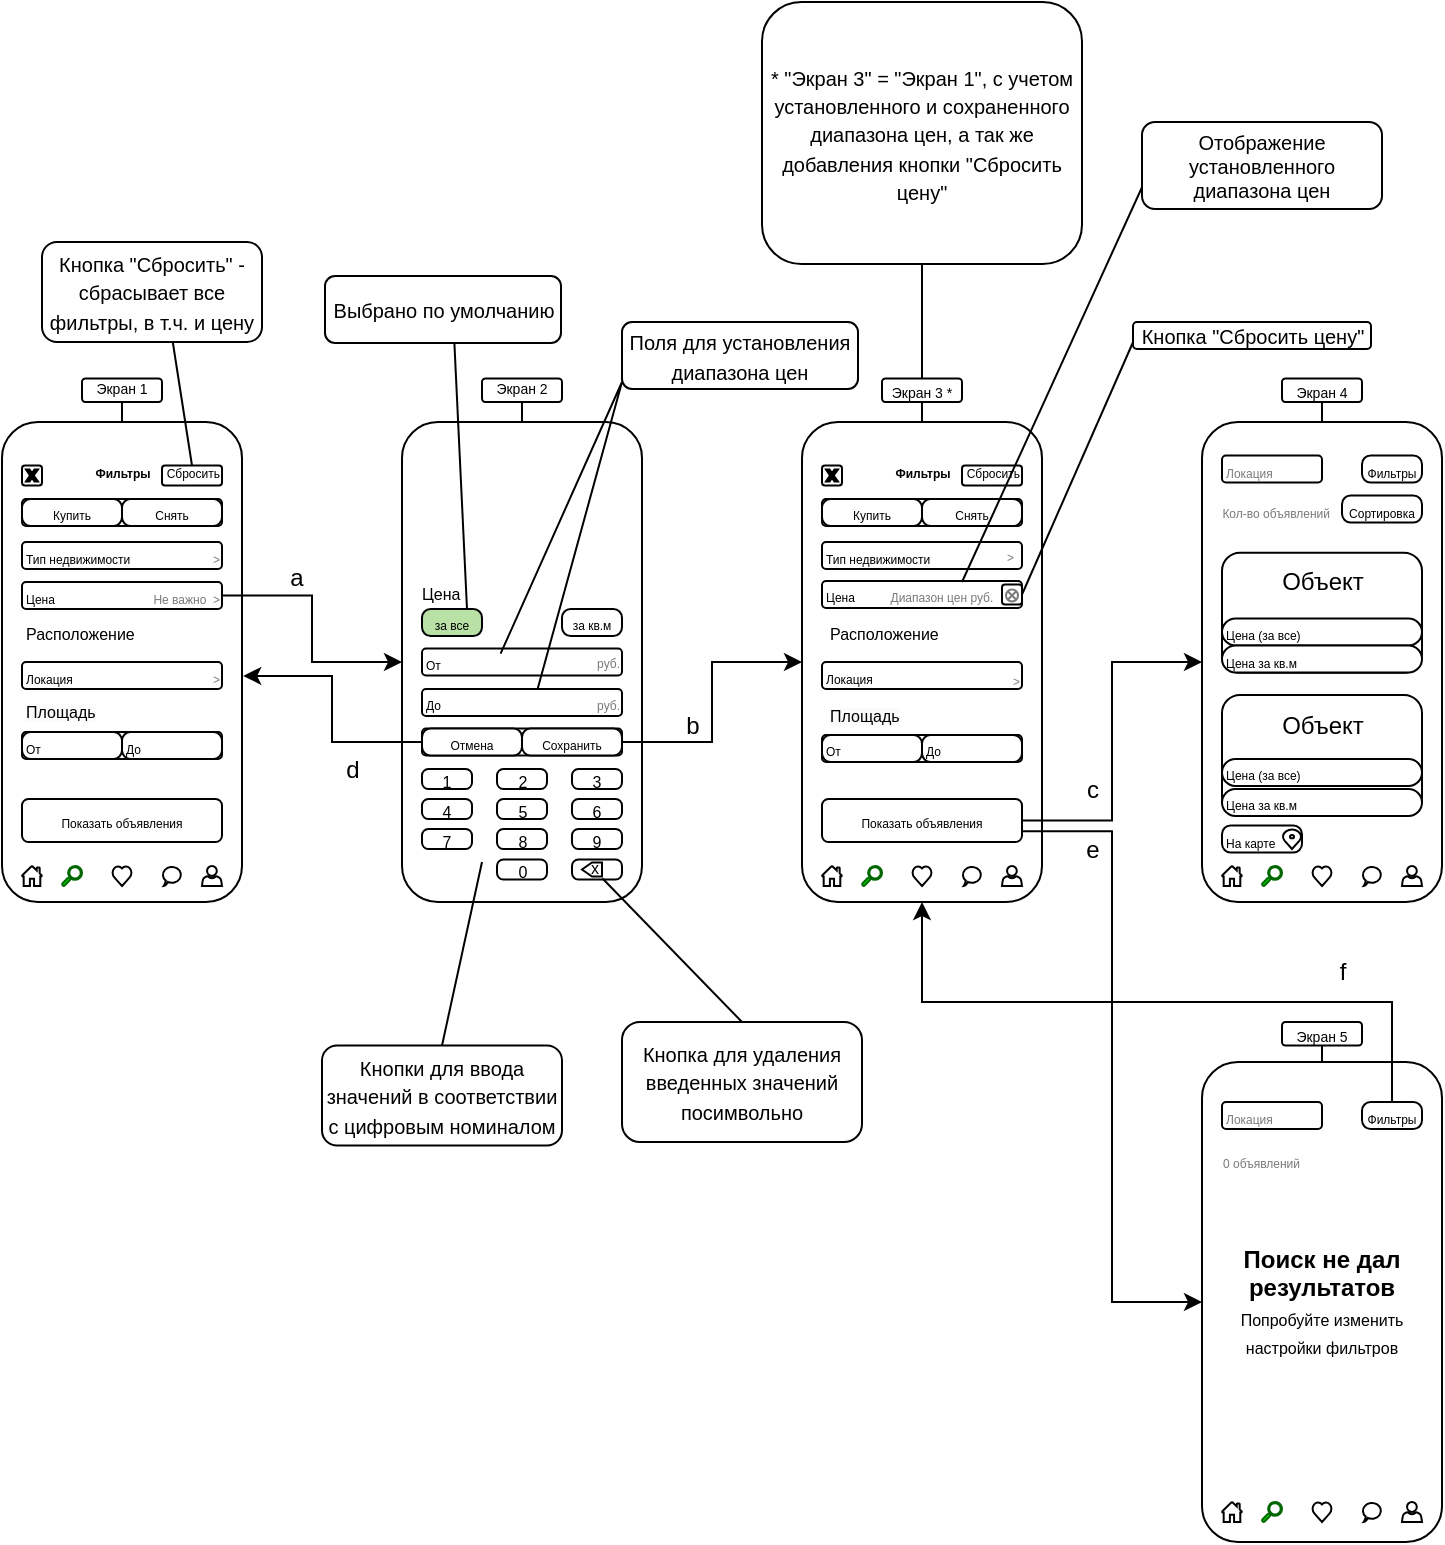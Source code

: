 <mxfile version="24.8.0">
  <diagram name="Страница — 1" id="sSC-xbCi71LBy9KAgF5f">
    <mxGraphModel dx="1465" dy="1639" grid="1" gridSize="10" guides="1" tooltips="1" connect="1" arrows="1" fold="1" page="1" pageScale="1" pageWidth="1169" pageHeight="827" math="0" shadow="0">
      <root>
        <mxCell id="0" />
        <mxCell id="1" parent="0" />
        <mxCell id="aHM809MoDFuFs7wAWHGj-8" value="" style="rounded=1;whiteSpace=wrap;html=1;direction=south;" parent="1" vertex="1">
          <mxGeometry x="520" y="40" width="120" height="240" as="geometry" />
        </mxCell>
        <mxCell id="aHM809MoDFuFs7wAWHGj-7" value="" style="rounded=1;whiteSpace=wrap;html=1;direction=south;" parent="1" vertex="1">
          <mxGeometry x="320" y="40" width="120" height="240" as="geometry" />
        </mxCell>
        <mxCell id="aHM809MoDFuFs7wAWHGj-10" value="" style="rounded=1;whiteSpace=wrap;html=1;direction=south;" parent="1" vertex="1">
          <mxGeometry x="720" y="40" width="120" height="240" as="geometry" />
        </mxCell>
        <mxCell id="aHM809MoDFuFs7wAWHGj-11" value="" style="rounded=1;whiteSpace=wrap;html=1;direction=south;" parent="1" vertex="1">
          <mxGeometry x="920" y="40" width="120" height="240" as="geometry" />
        </mxCell>
        <mxCell id="aHM809MoDFuFs7wAWHGj-66" value="" style="sketch=0;pointerEvents=1;shadow=0;dashed=0;html=1;labelPosition=center;verticalLabelPosition=bottom;verticalAlign=top;outlineConnect=0;align=center;shape=mxgraph.office.concepts.home;" parent="1" vertex="1">
          <mxGeometry x="330" y="262" width="10" height="10" as="geometry" />
        </mxCell>
        <mxCell id="aHM809MoDFuFs7wAWHGj-68" value="" style="sketch=0;pointerEvents=1;shadow=0;dashed=0;html=1;labelPosition=center;verticalLabelPosition=bottom;verticalAlign=top;outlineConnect=0;align=center;shape=mxgraph.office.concepts.home;" parent="1" vertex="1">
          <mxGeometry x="730" y="262" width="10" height="10" as="geometry" />
        </mxCell>
        <mxCell id="aHM809MoDFuFs7wAWHGj-69" value="" style="sketch=0;pointerEvents=1;shadow=0;dashed=0;html=1;labelPosition=center;verticalLabelPosition=bottom;verticalAlign=top;outlineConnect=0;align=center;shape=mxgraph.office.concepts.home;" parent="1" vertex="1">
          <mxGeometry x="930" y="262" width="10" height="10" as="geometry" />
        </mxCell>
        <mxCell id="aHM809MoDFuFs7wAWHGj-70" value="" style="sketch=0;pointerEvents=1;shadow=0;dashed=0;html=1;labelPosition=center;verticalLabelPosition=bottom;verticalAlign=top;outlineConnect=0;align=center;shape=mxgraph.office.concepts.search;fillColor=#00CC00;strokeColor=#006600;" parent="1" vertex="1">
          <mxGeometry x="350" y="262" width="10" height="10" as="geometry" />
        </mxCell>
        <mxCell id="aHM809MoDFuFs7wAWHGj-72" value="" style="sketch=0;pointerEvents=1;shadow=0;dashed=0;html=1;labelPosition=center;verticalLabelPosition=bottom;verticalAlign=top;outlineConnect=0;align=center;shape=mxgraph.office.concepts.search;fillColor=#00CC00;strokeColor=#006600;" parent="1" vertex="1">
          <mxGeometry x="950" y="262" width="10" height="10" as="geometry" />
        </mxCell>
        <mxCell id="aHM809MoDFuFs7wAWHGj-73" value="" style="sketch=0;pointerEvents=1;shadow=0;dashed=0;html=1;labelPosition=center;verticalLabelPosition=bottom;verticalAlign=top;outlineConnect=0;align=center;shape=mxgraph.office.concepts.search;fillColor=#00CC00;strokeColor=#006600;" parent="1" vertex="1">
          <mxGeometry x="750" y="262" width="10" height="10" as="geometry" />
        </mxCell>
        <mxCell id="aHM809MoDFuFs7wAWHGj-74" value="" style="verticalLabelPosition=bottom;verticalAlign=top;html=1;shape=mxgraph.basic.heart" parent="1" vertex="1">
          <mxGeometry x="775" y="262" width="10" height="10" as="geometry" />
        </mxCell>
        <mxCell id="aHM809MoDFuFs7wAWHGj-75" value="" style="verticalLabelPosition=bottom;verticalAlign=top;html=1;shape=mxgraph.basic.heart" parent="1" vertex="1">
          <mxGeometry x="975" y="262" width="10" height="10" as="geometry" />
        </mxCell>
        <mxCell id="aHM809MoDFuFs7wAWHGj-77" value="" style="verticalLabelPosition=bottom;verticalAlign=top;html=1;shape=mxgraph.basic.heart" parent="1" vertex="1">
          <mxGeometry x="375" y="262" width="10" height="10" as="geometry" />
        </mxCell>
        <mxCell id="aHM809MoDFuFs7wAWHGj-78" value="" style="whiteSpace=wrap;html=1;shape=mxgraph.basic.oval_callout;perimeterSpacing=0;" parent="1" vertex="1">
          <mxGeometry x="400" y="262" width="10" height="10" as="geometry" />
        </mxCell>
        <mxCell id="aHM809MoDFuFs7wAWHGj-79" value="" style="whiteSpace=wrap;html=1;shape=mxgraph.basic.oval_callout;perimeterSpacing=0;" parent="1" vertex="1">
          <mxGeometry x="1000" y="262" width="10" height="10" as="geometry" />
        </mxCell>
        <mxCell id="aHM809MoDFuFs7wAWHGj-81" value="" style="whiteSpace=wrap;html=1;shape=mxgraph.basic.oval_callout;perimeterSpacing=0;" parent="1" vertex="1">
          <mxGeometry x="800" y="262" width="10" height="10" as="geometry" />
        </mxCell>
        <mxCell id="aHM809MoDFuFs7wAWHGj-84" value="" style="sketch=0;pointerEvents=1;shadow=0;dashed=0;html=1;labelPosition=center;verticalLabelPosition=bottom;verticalAlign=top;outlineConnect=0;align=center;shape=mxgraph.office.users.user;" parent="1" vertex="1">
          <mxGeometry x="420" y="262" width="10" height="10" as="geometry" />
        </mxCell>
        <mxCell id="aHM809MoDFuFs7wAWHGj-86" value="" style="sketch=0;pointerEvents=1;shadow=0;dashed=0;html=1;labelPosition=center;verticalLabelPosition=bottom;verticalAlign=top;outlineConnect=0;align=center;shape=mxgraph.office.users.user;" parent="1" vertex="1">
          <mxGeometry x="820" y="262" width="10" height="10" as="geometry" />
        </mxCell>
        <mxCell id="aHM809MoDFuFs7wAWHGj-87" value="" style="sketch=0;pointerEvents=1;shadow=0;dashed=0;html=1;labelPosition=center;verticalLabelPosition=bottom;verticalAlign=top;outlineConnect=0;align=center;shape=mxgraph.office.users.user;" parent="1" vertex="1">
          <mxGeometry x="1020" y="262" width="10" height="10" as="geometry" />
        </mxCell>
        <mxCell id="aHM809MoDFuFs7wAWHGj-108" value="&lt;div style=&quot;&quot;&gt;&lt;font style=&quot;font-size: 6px;&quot;&gt;&lt;b&gt;Фильтры&lt;/b&gt;&lt;/font&gt;&lt;/div&gt;" style="text;html=1;align=center;verticalAlign=middle;resizable=0;points=[];autosize=1;strokeColor=none;fillColor=none;" parent="1" vertex="1">
          <mxGeometry x="355" y="48.5" width="50" height="30" as="geometry" />
        </mxCell>
        <mxCell id="aHM809MoDFuFs7wAWHGj-115" value="&lt;span style=&quot;color: rgba(0, 0, 0, 0); font-family: monospace; font-size: 0px; white-space: nowrap;&quot;&gt;%3CmxGraphModel%3E%3Croot%3E%3CmxCell%20id%3D%220%22%2F%3E%3CmxCell%20id%3D%221%22%20parent%3D%220%22%2F%3E%3CmxCell%20id%3D%222%22%20value%3D%22%26lt%3Bspan%20style%3D%26quot%3Bfont-size%3A%2010px%3B%26quot%3B%26gt%3B%D0%98%D0%BD%D1%84%D0%BE%D1%80%D0%BC%D0%B0%D1%86%D0%B8%D1%8F%26lt%3B%2Fspan%26gt%3B%22%20style%3D%22rounded%3D1%3BwhiteSpace%3Dwrap%3Bhtml%3D1%3Balign%3Dleft%3B%22%20vertex%3D%221%22%20parent%3D%221%22%3E%3CmxGeometry%20x%3D%22130%22%20y%3D%22145%22%20width%3D%22100%22%20height%3D%2213.5%22%20as%3D%22geometry%22%2F%3E%3C%2FmxCell%3E%3C%2Froot%3E%3C%2FmxGraphModel%3E&lt;/span&gt;" style="rounded=1;whiteSpace=wrap;html=1;align=left;" parent="1" vertex="1">
          <mxGeometry x="330" y="78.5" width="100" height="13.5" as="geometry" />
        </mxCell>
        <mxCell id="aHM809MoDFuFs7wAWHGj-116" value="&lt;font style=&quot;font-size: 6px;&quot;&gt;Купить&lt;/font&gt;" style="rounded=1;whiteSpace=wrap;html=1;align=center;arcSize=32;" parent="1" vertex="1">
          <mxGeometry x="330" y="78.5" width="50" height="13.5" as="geometry" />
        </mxCell>
        <mxCell id="aHM809MoDFuFs7wAWHGj-118" value="&lt;font style=&quot;font-size: 6px;&quot;&gt;Снять&lt;/font&gt;" style="rounded=1;whiteSpace=wrap;html=1;align=center;arcSize=32;" parent="1" vertex="1">
          <mxGeometry x="380" y="78.5" width="50" height="13.5" as="geometry" />
        </mxCell>
        <mxCell id="aHM809MoDFuFs7wAWHGj-119" value="&lt;font style=&quot;font-size: 6px;&quot;&gt;Тип недвижимости&lt;/font&gt;" style="rounded=1;whiteSpace=wrap;html=1;align=left;" parent="1" vertex="1">
          <mxGeometry x="330" y="100" width="100" height="13.5" as="geometry" />
        </mxCell>
        <mxCell id="aHM809MoDFuFs7wAWHGj-146" style="edgeStyle=orthogonalEdgeStyle;rounded=0;orthogonalLoop=1;jettySize=auto;html=1;entryX=0.5;entryY=1;entryDx=0;entryDy=0;" parent="1" source="aHM809MoDFuFs7wAWHGj-125" target="aHM809MoDFuFs7wAWHGj-8" edge="1">
          <mxGeometry relative="1" as="geometry" />
        </mxCell>
        <mxCell id="aHM809MoDFuFs7wAWHGj-125" value="&lt;span style=&quot;font-size: 6px;&quot;&gt;Цена&lt;/span&gt;" style="rounded=1;whiteSpace=wrap;html=1;align=left;" parent="1" vertex="1">
          <mxGeometry x="330" y="120" width="100" height="13.5" as="geometry" />
        </mxCell>
        <mxCell id="aHM809MoDFuFs7wAWHGj-126" value="&lt;font style=&quot;font-size: 6px;&quot;&gt;Не важно&amp;nbsp; &amp;gt;&lt;/font&gt;" style="text;html=1;align=right;verticalAlign=middle;resizable=0;points=[];autosize=1;strokeColor=none;fillColor=none;fontColor=#7A7A7A;" parent="1" vertex="1">
          <mxGeometry x="370" y="111.75" width="60" height="30" as="geometry" />
        </mxCell>
        <mxCell id="aHM809MoDFuFs7wAWHGj-129" value="&lt;div style=&quot;&quot;&gt;&lt;span style=&quot;font-size: 8px;&quot;&gt;Расположение&lt;/span&gt;&lt;/div&gt;" style="text;html=1;align=left;verticalAlign=middle;resizable=0;points=[];autosize=1;strokeColor=none;fillColor=none;" parent="1" vertex="1">
          <mxGeometry x="330" y="130" width="80" height="30" as="geometry" />
        </mxCell>
        <mxCell id="aHM809MoDFuFs7wAWHGj-130" value="&lt;font style=&quot;font-size: 6px;&quot;&gt;Локация&lt;/font&gt;" style="rounded=1;whiteSpace=wrap;html=1;align=left;" parent="1" vertex="1">
          <mxGeometry x="330" y="160" width="100" height="13.5" as="geometry" />
        </mxCell>
        <mxCell id="aHM809MoDFuFs7wAWHGj-132" value="&lt;font style=&quot;font-size: 6px;&quot;&gt;&amp;gt;&lt;/font&gt;" style="text;html=1;align=right;verticalAlign=middle;resizable=0;points=[];autosize=1;strokeColor=none;fillColor=none;fontColor=#7A7A7A;" parent="1" vertex="1">
          <mxGeometry x="400" y="151.75" width="30" height="30" as="geometry" />
        </mxCell>
        <mxCell id="aHM809MoDFuFs7wAWHGj-133" value="&lt;span style=&quot;color: rgb(0, 0, 0); font-family: Helvetica; font-size: 8px; font-style: normal; font-variant-ligatures: normal; font-variant-caps: normal; font-weight: 400; letter-spacing: normal; orphans: 2; text-align: left; text-indent: 0px; text-transform: none; white-space: nowrap; widows: 2; word-spacing: 0px; -webkit-text-stroke-width: 0px; background-color: rgb(251, 251, 251); text-decoration-thickness: initial; text-decoration-style: initial; text-decoration-color: initial; display: inline !important; float: none;&quot;&gt;Площадь&lt;/span&gt;" style="text;whiteSpace=wrap;html=1;" parent="1" vertex="1">
          <mxGeometry x="330" y="170" width="90" height="26.5" as="geometry" />
        </mxCell>
        <mxCell id="aHM809MoDFuFs7wAWHGj-135" value="" style="rounded=1;whiteSpace=wrap;html=1;align=left;" parent="1" vertex="1">
          <mxGeometry x="330" y="195" width="100" height="13.5" as="geometry" />
        </mxCell>
        <mxCell id="aHM809MoDFuFs7wAWHGj-136" value="&lt;font style=&quot;font-size: 6px;&quot;&gt;От&lt;/font&gt;" style="rounded=1;whiteSpace=wrap;html=1;align=left;arcSize=32;" parent="1" vertex="1">
          <mxGeometry x="330" y="195" width="50" height="13.5" as="geometry" />
        </mxCell>
        <mxCell id="aHM809MoDFuFs7wAWHGj-137" value="&lt;font style=&quot;font-size: 6px;&quot;&gt;До&lt;/font&gt;" style="rounded=1;whiteSpace=wrap;html=1;align=left;arcSize=32;" parent="1" vertex="1">
          <mxGeometry x="380" y="195" width="50" height="13.5" as="geometry" />
        </mxCell>
        <mxCell id="aHM809MoDFuFs7wAWHGj-140" value="&lt;font style=&quot;font-size: 6px;&quot;&gt;Показать объявления&lt;/font&gt;" style="rounded=1;whiteSpace=wrap;html=1;align=center;" parent="1" vertex="1">
          <mxGeometry x="330" y="228.5" width="100" height="21.5" as="geometry" />
        </mxCell>
        <mxCell id="aHM809MoDFuFs7wAWHGj-142" value="&lt;font style=&quot;font-size: 6px;&quot;&gt;&amp;gt;&lt;/font&gt;" style="text;html=1;align=right;verticalAlign=middle;resizable=0;points=[];autosize=1;strokeColor=none;fillColor=none;fontColor=#7A7A7A;" parent="1" vertex="1">
          <mxGeometry x="400" y="91.75" width="30" height="30" as="geometry" />
        </mxCell>
        <mxCell id="aHM809MoDFuFs7wAWHGj-148" value="&lt;div style=&quot;&quot;&gt;&lt;span style=&quot;font-size: 8px;&quot;&gt;Цена&lt;/span&gt;&lt;/div&gt;" style="text;html=1;align=left;verticalAlign=middle;resizable=0;points=[];autosize=1;strokeColor=none;fillColor=none;" parent="1" vertex="1">
          <mxGeometry x="527.5" y="110" width="40" height="30" as="geometry" />
        </mxCell>
        <mxCell id="aHM809MoDFuFs7wAWHGj-150" value="&lt;font style=&quot;font-size: 6px;&quot;&gt;От&lt;/font&gt;" style="rounded=1;whiteSpace=wrap;html=1;align=left;" parent="1" vertex="1">
          <mxGeometry x="530" y="153.25" width="100" height="13.5" as="geometry" />
        </mxCell>
        <mxCell id="aHM809MoDFuFs7wAWHGj-151" value="&lt;span style=&quot;font-size: 6px;&quot;&gt;До&lt;/span&gt;" style="rounded=1;whiteSpace=wrap;html=1;align=left;" parent="1" vertex="1">
          <mxGeometry x="530" y="173.5" width="100" height="13.5" as="geometry" />
        </mxCell>
        <mxCell id="aHM809MoDFuFs7wAWHGj-152" value="&lt;font style=&quot;font-size: 6px;&quot;&gt;руб.&lt;/font&gt;" style="text;html=1;align=right;verticalAlign=middle;resizable=0;points=[];autosize=1;strokeColor=none;fillColor=none;fontColor=#7A7A7A;" parent="1" vertex="1">
          <mxGeometry x="600" y="143.5" width="30" height="30" as="geometry" />
        </mxCell>
        <mxCell id="aHM809MoDFuFs7wAWHGj-153" value="&lt;span style=&quot;font-size: 6px;&quot;&gt;руб.&lt;/span&gt;" style="text;html=1;align=right;verticalAlign=middle;resizable=0;points=[];autosize=1;strokeColor=none;fillColor=none;fontColor=#7A7A7A;" parent="1" vertex="1">
          <mxGeometry x="600" y="165.4" width="30" height="30" as="geometry" />
        </mxCell>
        <mxCell id="aHM809MoDFuFs7wAWHGj-154" value="" style="rounded=1;whiteSpace=wrap;html=1;align=left;" parent="1" vertex="1">
          <mxGeometry x="530" y="193.25" width="100" height="13.5" as="geometry" />
        </mxCell>
        <mxCell id="aHM809MoDFuFs7wAWHGj-155" value="&lt;font style=&quot;font-size: 6px;&quot;&gt;Отмена&lt;/font&gt;" style="rounded=1;whiteSpace=wrap;html=1;align=center;arcSize=32;" parent="1" vertex="1">
          <mxGeometry x="530" y="193.25" width="50" height="13.5" as="geometry" />
        </mxCell>
        <mxCell id="Q1-78VTqCp1sehbR__LH-8" style="edgeStyle=orthogonalEdgeStyle;rounded=0;orthogonalLoop=1;jettySize=auto;html=1;exitX=1;exitY=0.5;exitDx=0;exitDy=0;entryX=0.5;entryY=1;entryDx=0;entryDy=0;" parent="1" source="aHM809MoDFuFs7wAWHGj-156" target="aHM809MoDFuFs7wAWHGj-10" edge="1">
          <mxGeometry relative="1" as="geometry" />
        </mxCell>
        <mxCell id="aHM809MoDFuFs7wAWHGj-156" value="&lt;font style=&quot;font-size: 6px;&quot;&gt;Сохранить&lt;/font&gt;" style="rounded=1;whiteSpace=wrap;html=1;align=center;arcSize=32;" parent="1" vertex="1">
          <mxGeometry x="580" y="193.25" width="50" height="13.5" as="geometry" />
        </mxCell>
        <mxCell id="aHM809MoDFuFs7wAWHGj-157" value="&lt;font style=&quot;font-size: 8px;&quot;&gt;1&lt;/font&gt;" style="rounded=1;whiteSpace=wrap;html=1;align=center;arcSize=32;" parent="1" vertex="1">
          <mxGeometry x="530" y="213.5" width="25" height="10" as="geometry" />
        </mxCell>
        <mxCell id="aHM809MoDFuFs7wAWHGj-158" value="&lt;font style=&quot;font-size: 8px;&quot;&gt;2&lt;/font&gt;" style="rounded=1;whiteSpace=wrap;html=1;align=center;arcSize=32;" parent="1" vertex="1">
          <mxGeometry x="567.5" y="213.5" width="25" height="10" as="geometry" />
        </mxCell>
        <mxCell id="aHM809MoDFuFs7wAWHGj-159" value="&lt;font style=&quot;font-size: 8px;&quot;&gt;3&lt;/font&gt;" style="rounded=1;whiteSpace=wrap;html=1;align=center;arcSize=32;" parent="1" vertex="1">
          <mxGeometry x="605" y="213.5" width="25" height="10" as="geometry" />
        </mxCell>
        <mxCell id="aHM809MoDFuFs7wAWHGj-160" value="&lt;font style=&quot;font-size: 8px;&quot;&gt;4&lt;/font&gt;" style="rounded=1;whiteSpace=wrap;html=1;align=center;arcSize=32;" parent="1" vertex="1">
          <mxGeometry x="530" y="228.5" width="25" height="10" as="geometry" />
        </mxCell>
        <mxCell id="aHM809MoDFuFs7wAWHGj-161" value="&lt;font style=&quot;font-size: 8px;&quot;&gt;5&lt;/font&gt;" style="rounded=1;whiteSpace=wrap;html=1;align=center;arcSize=32;" parent="1" vertex="1">
          <mxGeometry x="567.5" y="228.5" width="25" height="10" as="geometry" />
        </mxCell>
        <mxCell id="aHM809MoDFuFs7wAWHGj-162" value="&lt;font style=&quot;font-size: 8px;&quot;&gt;6&lt;/font&gt;" style="rounded=1;whiteSpace=wrap;html=1;align=center;arcSize=32;" parent="1" vertex="1">
          <mxGeometry x="605" y="228.5" width="25" height="10" as="geometry" />
        </mxCell>
        <mxCell id="aHM809MoDFuFs7wAWHGj-163" value="&lt;font style=&quot;font-size: 8px;&quot;&gt;7&lt;/font&gt;" style="rounded=1;whiteSpace=wrap;html=1;align=center;arcSize=32;" parent="1" vertex="1">
          <mxGeometry x="530" y="243.5" width="25" height="10" as="geometry" />
        </mxCell>
        <mxCell id="aHM809MoDFuFs7wAWHGj-164" value="&lt;font style=&quot;font-size: 8px;&quot;&gt;8&lt;/font&gt;" style="rounded=1;whiteSpace=wrap;html=1;align=center;arcSize=32;" parent="1" vertex="1">
          <mxGeometry x="567.5" y="243.5" width="25" height="10" as="geometry" />
        </mxCell>
        <mxCell id="aHM809MoDFuFs7wAWHGj-165" value="&lt;font style=&quot;font-size: 8px;&quot;&gt;9&lt;/font&gt;" style="rounded=1;whiteSpace=wrap;html=1;align=center;arcSize=32;" parent="1" vertex="1">
          <mxGeometry x="605" y="243.5" width="25" height="10" as="geometry" />
        </mxCell>
        <mxCell id="aHM809MoDFuFs7wAWHGj-166" value="&lt;font style=&quot;font-size: 8px;&quot;&gt;0&lt;/font&gt;" style="rounded=1;whiteSpace=wrap;html=1;align=center;arcSize=32;" parent="1" vertex="1">
          <mxGeometry x="567.5" y="258.75" width="25" height="10" as="geometry" />
        </mxCell>
        <mxCell id="aHM809MoDFuFs7wAWHGj-177" value="&lt;div style=&quot;&quot;&gt;&lt;font style=&quot;font-size: 6px;&quot;&gt;&lt;b&gt;Фильтры&lt;/b&gt;&lt;/font&gt;&lt;/div&gt;" style="text;html=1;align=center;verticalAlign=middle;resizable=0;points=[];autosize=1;strokeColor=none;fillColor=none;" parent="1" vertex="1">
          <mxGeometry x="755" y="48.5" width="50" height="30" as="geometry" />
        </mxCell>
        <mxCell id="aHM809MoDFuFs7wAWHGj-180" value="&lt;span style=&quot;color: rgba(0, 0, 0, 0); font-family: monospace; font-size: 0px; white-space: nowrap;&quot;&gt;%3CmxGraphModel%3E%3Croot%3E%3CmxCell%20id%3D%220%22%2F%3E%3CmxCell%20id%3D%221%22%20parent%3D%220%22%2F%3E%3CmxCell%20id%3D%222%22%20value%3D%22%26lt%3Bspan%20style%3D%26quot%3Bfont-size%3A%2010px%3B%26quot%3B%26gt%3B%D0%98%D0%BD%D1%84%D0%BE%D1%80%D0%BC%D0%B0%D1%86%D0%B8%D1%8F%26lt%3B%2Fspan%26gt%3B%22%20style%3D%22rounded%3D1%3BwhiteSpace%3Dwrap%3Bhtml%3D1%3Balign%3Dleft%3B%22%20vertex%3D%221%22%20parent%3D%221%22%3E%3CmxGeometry%20x%3D%22130%22%20y%3D%22145%22%20width%3D%22100%22%20height%3D%2213.5%22%20as%3D%22geometry%22%2F%3E%3C%2FmxCell%3E%3C%2Froot%3E%3C%2FmxGraphModel%3E&lt;/span&gt;" style="rounded=1;whiteSpace=wrap;html=1;align=left;" parent="1" vertex="1">
          <mxGeometry x="730" y="78.5" width="100" height="13.5" as="geometry" />
        </mxCell>
        <mxCell id="aHM809MoDFuFs7wAWHGj-181" value="&lt;font style=&quot;font-size: 6px;&quot;&gt;Купить&lt;/font&gt;" style="rounded=1;whiteSpace=wrap;html=1;align=center;arcSize=32;" parent="1" vertex="1">
          <mxGeometry x="730" y="78.5" width="50" height="13.5" as="geometry" />
        </mxCell>
        <mxCell id="aHM809MoDFuFs7wAWHGj-182" value="&lt;font style=&quot;font-size: 6px;&quot;&gt;Снять&lt;/font&gt;" style="rounded=1;whiteSpace=wrap;html=1;align=center;arcSize=32;" parent="1" vertex="1">
          <mxGeometry x="780" y="78.5" width="50" height="13.5" as="geometry" />
        </mxCell>
        <mxCell id="aHM809MoDFuFs7wAWHGj-183" value="&lt;font style=&quot;font-size: 6px;&quot;&gt;Тип недвижимости&lt;/font&gt;" style="rounded=1;whiteSpace=wrap;html=1;align=left;" parent="1" vertex="1">
          <mxGeometry x="730" y="100" width="100" height="13.5" as="geometry" />
        </mxCell>
        <mxCell id="aHM809MoDFuFs7wAWHGj-184" value="&lt;span style=&quot;font-size: 6px;&quot;&gt;Цена&lt;/span&gt;" style="rounded=1;whiteSpace=wrap;html=1;align=left;" parent="1" vertex="1">
          <mxGeometry x="730" y="119.5" width="100" height="13.5" as="geometry" />
        </mxCell>
        <mxCell id="aHM809MoDFuFs7wAWHGj-185" value="&lt;span style=&quot;font-size: 6px;&quot;&gt;&amp;nbsp;Диапазон цен руб.&amp;nbsp; &amp;nbsp; &amp;nbsp; &amp;nbsp;&amp;nbsp;&lt;/span&gt;" style="text;html=1;align=right;verticalAlign=middle;resizable=0;points=[];autosize=1;strokeColor=none;fillColor=none;fontColor=#7A7A7A;" parent="1" vertex="1">
          <mxGeometry x="740" y="111.25" width="90" height="30" as="geometry" />
        </mxCell>
        <mxCell id="aHM809MoDFuFs7wAWHGj-186" value="&lt;div style=&quot;&quot;&gt;&lt;span style=&quot;font-size: 8px;&quot;&gt;Расположение&lt;/span&gt;&lt;/div&gt;" style="text;html=1;align=left;verticalAlign=middle;resizable=0;points=[];autosize=1;strokeColor=none;fillColor=none;" parent="1" vertex="1">
          <mxGeometry x="732" y="129.75" width="80" height="30" as="geometry" />
        </mxCell>
        <mxCell id="aHM809MoDFuFs7wAWHGj-187" value="&lt;font style=&quot;font-size: 6px;&quot;&gt;Локация&lt;/font&gt;" style="rounded=1;whiteSpace=wrap;html=1;align=left;" parent="1" vertex="1">
          <mxGeometry x="730" y="160" width="100" height="13.5" as="geometry" />
        </mxCell>
        <mxCell id="aHM809MoDFuFs7wAWHGj-188" value="&lt;font style=&quot;font-size: 6px;&quot;&gt;&amp;gt;&lt;/font&gt;" style="text;html=1;align=right;verticalAlign=middle;resizable=0;points=[];autosize=1;strokeColor=none;fillColor=none;fontColor=#7A7A7A;" parent="1" vertex="1">
          <mxGeometry x="800" y="153.25" width="30" height="30" as="geometry" />
        </mxCell>
        <mxCell id="aHM809MoDFuFs7wAWHGj-189" value="&lt;span style=&quot;color: rgb(0, 0, 0); font-family: Helvetica; font-size: 8px; font-style: normal; font-variant-ligatures: normal; font-variant-caps: normal; font-weight: 400; letter-spacing: normal; orphans: 2; text-align: left; text-indent: 0px; text-transform: none; white-space: nowrap; widows: 2; word-spacing: 0px; -webkit-text-stroke-width: 0px; background-color: rgb(251, 251, 251); text-decoration-thickness: initial; text-decoration-style: initial; text-decoration-color: initial; display: inline !important; float: none;&quot;&gt;Площадь&lt;/span&gt;" style="text;whiteSpace=wrap;html=1;" parent="1" vertex="1">
          <mxGeometry x="732" y="172" width="90" height="26.5" as="geometry" />
        </mxCell>
        <mxCell id="aHM809MoDFuFs7wAWHGj-190" value="" style="rounded=1;whiteSpace=wrap;html=1;align=left;" parent="1" vertex="1">
          <mxGeometry x="730" y="196.5" width="100" height="13.5" as="geometry" />
        </mxCell>
        <mxCell id="aHM809MoDFuFs7wAWHGj-191" value="&lt;font style=&quot;font-size: 6px;&quot;&gt;От&lt;/font&gt;" style="rounded=1;whiteSpace=wrap;html=1;align=left;arcSize=32;" parent="1" vertex="1">
          <mxGeometry x="730" y="196.5" width="50" height="13.5" as="geometry" />
        </mxCell>
        <mxCell id="aHM809MoDFuFs7wAWHGj-192" value="&lt;font style=&quot;font-size: 6px;&quot;&gt;До&lt;/font&gt;" style="rounded=1;whiteSpace=wrap;html=1;align=left;arcSize=32;" parent="1" vertex="1">
          <mxGeometry x="780" y="196.5" width="50" height="13.5" as="geometry" />
        </mxCell>
        <mxCell id="Q1-78VTqCp1sehbR__LH-9" style="edgeStyle=orthogonalEdgeStyle;rounded=0;orthogonalLoop=1;jettySize=auto;html=1;exitX=1;exitY=0.5;exitDx=0;exitDy=0;entryX=0.5;entryY=1;entryDx=0;entryDy=0;" parent="1" source="aHM809MoDFuFs7wAWHGj-193" target="aHM809MoDFuFs7wAWHGj-11" edge="1">
          <mxGeometry relative="1" as="geometry" />
        </mxCell>
        <mxCell id="z6UdMM9P49Tv33wsexF_-13" style="edgeStyle=orthogonalEdgeStyle;rounded=0;orthogonalLoop=1;jettySize=auto;html=1;exitX=1;exitY=0.75;exitDx=0;exitDy=0;entryX=0.5;entryY=1;entryDx=0;entryDy=0;" parent="1" source="aHM809MoDFuFs7wAWHGj-193" target="z6UdMM9P49Tv33wsexF_-1" edge="1">
          <mxGeometry relative="1" as="geometry" />
        </mxCell>
        <mxCell id="aHM809MoDFuFs7wAWHGj-193" value="&lt;font style=&quot;font-size: 6px;&quot;&gt;Показать объявления&lt;/font&gt;" style="rounded=1;whiteSpace=wrap;html=1;align=center;" parent="1" vertex="1">
          <mxGeometry x="730" y="228.5" width="100" height="21.5" as="geometry" />
        </mxCell>
        <mxCell id="aHM809MoDFuFs7wAWHGj-196" value="&lt;font color=&quot;#7a7a7a&quot; style=&quot;font-size: 6px;&quot;&gt;Локация&lt;/font&gt;" style="rounded=1;whiteSpace=wrap;html=1;align=left;" parent="1" vertex="1">
          <mxGeometry x="930" y="56.75" width="50" height="13.5" as="geometry" />
        </mxCell>
        <mxCell id="aHM809MoDFuFs7wAWHGj-198" value="&lt;span style=&quot;font-size: 6px;&quot;&gt;Фильтры&lt;/span&gt;" style="rounded=1;whiteSpace=wrap;html=1;align=center;arcSize=32;" parent="1" vertex="1">
          <mxGeometry x="1000" y="56.75" width="30" height="13.5" as="geometry" />
        </mxCell>
        <mxCell id="aHM809MoDFuFs7wAWHGj-201" value="&lt;span style=&quot;font-size: 6px;&quot;&gt;Кол-во объявлений&lt;/span&gt;" style="text;html=1;align=right;verticalAlign=middle;resizable=0;points=[];autosize=1;strokeColor=none;fillColor=none;fontColor=#7A7A7A;" parent="1" vertex="1">
          <mxGeometry x="905" y="68.5" width="80" height="30" as="geometry" />
        </mxCell>
        <mxCell id="aHM809MoDFuFs7wAWHGj-202" value="&lt;span style=&quot;font-size: 6px;&quot;&gt;Сортировка&lt;/span&gt;" style="rounded=1;whiteSpace=wrap;html=1;align=center;arcSize=32;" parent="1" vertex="1">
          <mxGeometry x="990" y="76.75" width="40" height="13.5" as="geometry" />
        </mxCell>
        <mxCell id="aHM809MoDFuFs7wAWHGj-203" value="" style="rounded=1;whiteSpace=wrap;html=1;" parent="1" vertex="1">
          <mxGeometry x="930" y="105.4" width="100" height="60" as="geometry" />
        </mxCell>
        <mxCell id="aHM809MoDFuFs7wAWHGj-208" value="&lt;span style=&quot;font-size: 6px;&quot;&gt;Цена (за все)&lt;/span&gt;" style="rounded=1;whiteSpace=wrap;html=1;align=left;arcSize=50;" parent="1" vertex="1">
          <mxGeometry x="930" y="138.25" width="100" height="13.5" as="geometry" />
        </mxCell>
        <mxCell id="aHM809MoDFuFs7wAWHGj-209" value="" style="rounded=1;whiteSpace=wrap;html=1;" parent="1" vertex="1">
          <mxGeometry x="930" y="176.5" width="100" height="60" as="geometry" />
        </mxCell>
        <mxCell id="aHM809MoDFuFs7wAWHGj-210" value="&lt;span style=&quot;font-size: 6px;&quot;&gt;Цена&amp;nbsp;&lt;/span&gt;&lt;span style=&quot;font-size: 6px;&quot;&gt;(за все)&lt;/span&gt;" style="rounded=1;whiteSpace=wrap;html=1;align=left;arcSize=50;" parent="1" vertex="1">
          <mxGeometry x="930" y="208.5" width="100" height="13.5" as="geometry" />
        </mxCell>
        <mxCell id="aHM809MoDFuFs7wAWHGj-214" value="&lt;font style=&quot;font-size: 6px;&quot;&gt;На карте&lt;/font&gt;" style="rounded=1;whiteSpace=wrap;html=1;align=left;arcSize=32;" parent="1" vertex="1">
          <mxGeometry x="930" y="241.75" width="40" height="13.5" as="geometry" />
        </mxCell>
        <mxCell id="aHM809MoDFuFs7wAWHGj-215" value="" style="html=1;verticalLabelPosition=bottom;align=center;labelBackgroundColor=#ffffff;verticalAlign=top;strokeWidth=1;strokeColor=#000000;shadow=0;dashed=0;shape=mxgraph.ios7.icons.location;" parent="1" vertex="1">
          <mxGeometry x="960" y="243.5" width="10" height="10" as="geometry" />
        </mxCell>
        <mxCell id="C7LZBwxP7M1bNRioeBZp-13" value="&lt;span style=&quot;font-size: 10px;&quot;&gt;Поля для установления диапазона цен&lt;/span&gt;" style="rounded=1;whiteSpace=wrap;html=1;align=center;" parent="1" vertex="1">
          <mxGeometry x="630" y="-10" width="118" height="33.5" as="geometry" />
        </mxCell>
        <mxCell id="yIqLHvParunaSloQBHTF-5" value="" style="rounded=1;whiteSpace=wrap;html=1;" parent="1" vertex="1">
          <mxGeometry x="820" y="121.25" width="10" height="10" as="geometry" />
        </mxCell>
        <mxCell id="yIqLHvParunaSloQBHTF-3" value="" style="shape=sumEllipse;perimeter=ellipsePerimeter;whiteSpace=wrap;html=1;backgroundOutline=1;strokeColor=#7A7A7A;" parent="1" vertex="1">
          <mxGeometry x="822" y="123.75" width="6" height="6" as="geometry" />
        </mxCell>
        <mxCell id="yIqLHvParunaSloQBHTF-9" value="" style="endArrow=none;html=1;rounded=0;entryX=0;entryY=0.75;entryDx=0;entryDy=0;exitX=1;exitY=0.5;exitDx=0;exitDy=0;" parent="1" source="yIqLHvParunaSloQBHTF-5" target="yIqLHvParunaSloQBHTF-11" edge="1">
          <mxGeometry width="50" height="50" relative="1" as="geometry">
            <mxPoint x="826" y="128.25" as="sourcePoint" />
            <mxPoint x="868.244" y="70" as="targetPoint" />
          </mxGeometry>
        </mxCell>
        <mxCell id="yIqLHvParunaSloQBHTF-11" value="&lt;font style=&quot;font-size: 10px;&quot;&gt;Кнопка &quot;Сбросить цену&quot;&lt;/font&gt;" style="rounded=1;whiteSpace=wrap;html=1;align=center;fontSize=10;" parent="1" vertex="1">
          <mxGeometry x="885.5" y="-10" width="119" height="13.5" as="geometry" />
        </mxCell>
        <mxCell id="yIqLHvParunaSloQBHTF-13" value="&lt;span style=&quot;font-size: 10px;&quot;&gt;Отображение установленного диапазона цен&lt;/span&gt;" style="rounded=1;whiteSpace=wrap;html=1;align=center;fontSize=10;" parent="1" vertex="1">
          <mxGeometry x="890" y="-110" width="120" height="43.5" as="geometry" />
        </mxCell>
        <mxCell id="yIqLHvParunaSloQBHTF-14" value="&lt;font style=&quot;font-size: 6px;&quot;&gt;&amp;gt;&lt;/font&gt;" style="text;html=1;align=right;verticalAlign=middle;resizable=0;points=[];autosize=1;strokeColor=none;fillColor=none;fontColor=#7A7A7A;" parent="1" vertex="1">
          <mxGeometry x="797" y="91.25" width="30" height="30" as="geometry" />
        </mxCell>
        <mxCell id="9tvq5RSDOTkzpY2uj0eK-1" style="edgeStyle=orthogonalEdgeStyle;rounded=0;orthogonalLoop=1;jettySize=auto;html=1;entryX=0.529;entryY=-0.005;entryDx=0;entryDy=0;entryPerimeter=0;" parent="1" source="aHM809MoDFuFs7wAWHGj-155" target="aHM809MoDFuFs7wAWHGj-7" edge="1">
          <mxGeometry relative="1" as="geometry" />
        </mxCell>
        <mxCell id="9tvq5RSDOTkzpY2uj0eK-7" value="&lt;font style=&quot;font-size: 7px;&quot;&gt;Экран 4&lt;/font&gt;" style="rounded=1;whiteSpace=wrap;html=1;" parent="1" vertex="1">
          <mxGeometry x="960" y="18.25" width="40" height="11.75" as="geometry" />
        </mxCell>
        <mxCell id="9tvq5RSDOTkzpY2uj0eK-9" value="&lt;font style=&quot;font-size: 7px;&quot;&gt;Экран 3 *&lt;/font&gt;" style="rounded=1;whiteSpace=wrap;html=1;" parent="1" vertex="1">
          <mxGeometry x="760" y="18.25" width="40" height="11.75" as="geometry" />
        </mxCell>
        <mxCell id="9tvq5RSDOTkzpY2uj0eK-12" value="&lt;font style=&quot;font-size: 7px;&quot;&gt;Экран 1&lt;/font&gt;" style="rounded=1;whiteSpace=wrap;html=1;fontSize=7;" parent="1" vertex="1">
          <mxGeometry x="360" y="18.25" width="40" height="11.75" as="geometry" />
        </mxCell>
        <mxCell id="9tvq5RSDOTkzpY2uj0eK-14" value="" style="endArrow=none;html=1;rounded=0;entryX=0.5;entryY=1;entryDx=0;entryDy=0;exitX=0;exitY=0.5;exitDx=0;exitDy=0;" parent="1" source="aHM809MoDFuFs7wAWHGj-7" target="9tvq5RSDOTkzpY2uj0eK-12" edge="1">
          <mxGeometry width="50" height="50" relative="1" as="geometry">
            <mxPoint x="190" y="50" as="sourcePoint" />
            <mxPoint x="190" y="40" as="targetPoint" />
          </mxGeometry>
        </mxCell>
        <mxCell id="9tvq5RSDOTkzpY2uj0eK-16" value="" style="endArrow=none;html=1;rounded=0;entryX=0.5;entryY=1;entryDx=0;entryDy=0;exitX=0;exitY=0.5;exitDx=0;exitDy=0;" parent="1" source="aHM809MoDFuFs7wAWHGj-10" target="9tvq5RSDOTkzpY2uj0eK-9" edge="1">
          <mxGeometry width="50" height="50" relative="1" as="geometry">
            <mxPoint x="850" y="130" as="sourcePoint" />
            <mxPoint x="900" y="80" as="targetPoint" />
          </mxGeometry>
        </mxCell>
        <mxCell id="9tvq5RSDOTkzpY2uj0eK-17" value="" style="endArrow=none;html=1;rounded=0;entryX=0.5;entryY=1;entryDx=0;entryDy=0;exitX=0;exitY=0.5;exitDx=0;exitDy=0;" parent="1" source="aHM809MoDFuFs7wAWHGj-11" target="9tvq5RSDOTkzpY2uj0eK-7" edge="1">
          <mxGeometry width="50" height="50" relative="1" as="geometry">
            <mxPoint x="850" y="130" as="sourcePoint" />
            <mxPoint x="900" y="80" as="targetPoint" />
          </mxGeometry>
        </mxCell>
        <mxCell id="9tvq5RSDOTkzpY2uj0eK-19" value="&lt;font size=&quot;1&quot;&gt;* &quot;Экран 3&quot; = &quot;Экран 1&quot;, с учетом установленного и сохраненного диапазона цен, а так же добавления кнопки &quot;Сбросить цену&quot;&lt;/font&gt;" style="rounded=1;whiteSpace=wrap;html=1;" parent="1" vertex="1">
          <mxGeometry x="700" y="-170" width="160" height="131" as="geometry" />
        </mxCell>
        <mxCell id="9tvq5RSDOTkzpY2uj0eK-65" value="" style="rounded=1;whiteSpace=wrap;html=1;" parent="1" vertex="1">
          <mxGeometry x="400" y="61.75" width="30" height="10" as="geometry" />
        </mxCell>
        <mxCell id="aHM809MoDFuFs7wAWHGj-109" value="&lt;div style=&quot;&quot;&gt;&lt;span style=&quot;font-size: 6px;&quot;&gt;&lt;span style=&quot;font-weight: normal;&quot;&gt;Сбросить&lt;/span&gt;&lt;/span&gt;&lt;/div&gt;" style="text;html=1;align=right;verticalAlign=middle;resizable=0;points=[];autosize=1;strokeColor=none;fillColor=none;fontStyle=1" parent="1" vertex="1">
          <mxGeometry x="380" y="48.5" width="50" height="30" as="geometry" />
        </mxCell>
        <mxCell id="9tvq5RSDOTkzpY2uj0eK-66" value="" style="rounded=1;whiteSpace=wrap;html=1;" parent="1" vertex="1">
          <mxGeometry x="330" y="61.75" width="10" height="10" as="geometry" />
        </mxCell>
        <mxCell id="aHM809MoDFuFs7wAWHGj-110" value="" style="verticalLabelPosition=bottom;verticalAlign=top;html=1;shape=mxgraph.basic.x;fillColor=#000000;" parent="1" vertex="1">
          <mxGeometry x="332" y="63.75" width="6" height="6" as="geometry" />
        </mxCell>
        <mxCell id="9tvq5RSDOTkzpY2uj0eK-67" value="" style="rounded=1;whiteSpace=wrap;html=1;" parent="1" vertex="1">
          <mxGeometry x="800" y="61.75" width="30" height="10" as="geometry" />
        </mxCell>
        <mxCell id="aHM809MoDFuFs7wAWHGj-178" value="&lt;div style=&quot;&quot;&gt;&lt;span style=&quot;font-size: 6px;&quot;&gt;&lt;span style=&quot;font-weight: normal;&quot;&gt;Сбросить&lt;/span&gt;&lt;/span&gt;&lt;/div&gt;" style="text;html=1;align=right;verticalAlign=middle;resizable=0;points=[];autosize=1;strokeColor=none;fillColor=none;fontStyle=1" parent="1" vertex="1">
          <mxGeometry x="780" y="48.5" width="50" height="30" as="geometry" />
        </mxCell>
        <mxCell id="9tvq5RSDOTkzpY2uj0eK-68" value="" style="rounded=1;whiteSpace=wrap;html=1;" parent="1" vertex="1">
          <mxGeometry x="730" y="61.75" width="10" height="10" as="geometry" />
        </mxCell>
        <mxCell id="aHM809MoDFuFs7wAWHGj-179" value="" style="verticalLabelPosition=bottom;verticalAlign=top;html=1;shape=mxgraph.basic.x;fillColor=#000000;" parent="1" vertex="1">
          <mxGeometry x="732" y="63.75" width="6" height="6" as="geometry" />
        </mxCell>
        <mxCell id="9tvq5RSDOTkzpY2uj0eK-71" value="&lt;font style=&quot;font-size: 10px;&quot;&gt;Кнопка &quot;Сбросить&quot; - сбрасывает все фильтры, в т.ч. и цену&lt;/font&gt;" style="rounded=1;whiteSpace=wrap;html=1;" parent="1" vertex="1">
          <mxGeometry x="340" y="-50" width="110" height="50" as="geometry" />
        </mxCell>
        <mxCell id="9tvq5RSDOTkzpY2uj0eK-72" value="" style="endArrow=none;html=1;rounded=0;entryX=0.594;entryY=0.995;entryDx=0;entryDy=0;exitX=0.5;exitY=0;exitDx=0;exitDy=0;entryPerimeter=0;" parent="1" source="9tvq5RSDOTkzpY2uj0eK-65" target="9tvq5RSDOTkzpY2uj0eK-71" edge="1">
          <mxGeometry width="50" height="50" relative="1" as="geometry">
            <mxPoint x="430" y="130" as="sourcePoint" />
            <mxPoint x="480" y="80" as="targetPoint" />
          </mxGeometry>
        </mxCell>
        <mxCell id="9tvq5RSDOTkzpY2uj0eK-73" value="&lt;font style=&quot;font-size: 10px;&quot;&gt;Кнопка для удаления введенных значений посимвольно&lt;/font&gt;" style="rounded=1;whiteSpace=wrap;html=1;" parent="1" vertex="1">
          <mxGeometry x="630" y="340" width="120" height="60" as="geometry" />
        </mxCell>
        <mxCell id="9tvq5RSDOTkzpY2uj0eK-75" value="" style="rounded=1;whiteSpace=wrap;html=1;align=center;arcSize=32;" parent="1" vertex="1">
          <mxGeometry x="605" y="258.75" width="25" height="10" as="geometry" />
        </mxCell>
        <mxCell id="aHM809MoDFuFs7wAWHGj-170" value="" style="verticalLabelPosition=bottom;verticalAlign=top;html=1;shape=offPageConnector;rounded=0;size=0.5;direction=south;" parent="1" vertex="1">
          <mxGeometry x="610" y="260.25" width="10" height="7" as="geometry" />
        </mxCell>
        <mxCell id="aHM809MoDFuFs7wAWHGj-171" value="&lt;font style=&quot;font-size: 8px;&quot;&gt;x&lt;/font&gt;" style="text;html=1;align=center;verticalAlign=middle;resizable=0;points=[];autosize=1;strokeColor=none;fillColor=none;" parent="1" vertex="1">
          <mxGeometry x="601" y="247" width="30" height="30" as="geometry" />
        </mxCell>
        <mxCell id="9tvq5RSDOTkzpY2uj0eK-76" value="" style="endArrow=none;html=1;rounded=0;exitX=0.5;exitY=0;exitDx=0;exitDy=0;entryX=0.611;entryY=0.953;entryDx=0;entryDy=0;entryPerimeter=0;" parent="1" source="9tvq5RSDOTkzpY2uj0eK-73" target="9tvq5RSDOTkzpY2uj0eK-75" edge="1">
          <mxGeometry width="50" height="50" relative="1" as="geometry">
            <mxPoint x="630" y="300" as="sourcePoint" />
            <mxPoint x="680" y="250" as="targetPoint" />
          </mxGeometry>
        </mxCell>
        <mxCell id="9tvq5RSDOTkzpY2uj0eK-85" value="&lt;font style=&quot;font-size: 10px;&quot;&gt;Кнопки для ввода значений в соответствии с цифровым номиналом&lt;/font&gt;" style="rounded=1;whiteSpace=wrap;html=1;" parent="1" vertex="1">
          <mxGeometry x="480" y="351.75" width="120" height="50" as="geometry" />
        </mxCell>
        <mxCell id="9tvq5RSDOTkzpY2uj0eK-86" value="" style="endArrow=none;html=1;rounded=0;exitX=0.5;exitY=0;exitDx=0;exitDy=0;" parent="1" source="9tvq5RSDOTkzpY2uj0eK-85" edge="1">
          <mxGeometry width="50" height="50" relative="1" as="geometry">
            <mxPoint x="530" y="360" as="sourcePoint" />
            <mxPoint x="560" y="260" as="targetPoint" />
          </mxGeometry>
        </mxCell>
        <mxCell id="oT0RSAguvayIHpw8Xgz2-2" value="&lt;font style=&quot;font-size: 6px;&quot;&gt;за кв.м&lt;/font&gt;" style="rounded=1;whiteSpace=wrap;html=1;align=center;arcSize=32;" parent="1" vertex="1">
          <mxGeometry x="600" y="133.5" width="30" height="13.5" as="geometry" />
        </mxCell>
        <mxCell id="oT0RSAguvayIHpw8Xgz2-3" value="&lt;font style=&quot;font-size: 6px;&quot;&gt;за все&lt;/font&gt;" style="rounded=1;whiteSpace=wrap;html=1;align=center;arcSize=32;fillColor=#B9E0A5;" parent="1" vertex="1">
          <mxGeometry x="530" y="133.5" width="30" height="13.5" as="geometry" />
        </mxCell>
        <mxCell id="C7LZBwxP7M1bNRioeBZp-12" value="" style="endArrow=none;html=1;rounded=0;exitX=0.393;exitY=0.191;exitDx=0;exitDy=0;exitPerimeter=0;entryX=0.577;entryY=0.025;entryDx=0;entryDy=0;entryPerimeter=0;" parent="1" source="aHM809MoDFuFs7wAWHGj-150" target="aHM809MoDFuFs7wAWHGj-151" edge="1">
          <mxGeometry width="50" height="50" relative="1" as="geometry">
            <mxPoint x="550" y="260" as="sourcePoint" />
            <mxPoint x="600" y="210" as="targetPoint" />
            <Array as="points">
              <mxPoint x="630" y="20" />
            </Array>
          </mxGeometry>
        </mxCell>
        <mxCell id="wX4akriJOkpLZlLKgvWD-2" value="&lt;span style=&quot;font-size: 6px;&quot;&gt;Цена за кв.м&lt;/span&gt;" style="rounded=1;whiteSpace=wrap;html=1;align=left;arcSize=50;" parent="1" vertex="1">
          <mxGeometry x="930" y="223.5" width="100" height="13.5" as="geometry" />
        </mxCell>
        <mxCell id="wX4akriJOkpLZlLKgvWD-3" value="&lt;span style=&quot;font-size: 6px;&quot;&gt;Цена за кв.м&lt;/span&gt;" style="rounded=1;whiteSpace=wrap;html=1;align=left;arcSize=50;" parent="1" vertex="1">
          <mxGeometry x="930" y="151.75" width="100" height="13.5" as="geometry" />
        </mxCell>
        <mxCell id="wX4akriJOkpLZlLKgvWD-4" value="&lt;span style=&quot;white-space: normal;&quot;&gt;Объект&lt;/span&gt;" style="text;html=1;align=center;verticalAlign=middle;resizable=0;points=[];autosize=1;strokeColor=none;fillColor=none;" parent="1" vertex="1">
          <mxGeometry x="950" y="105.4" width="60" height="30" as="geometry" />
        </mxCell>
        <mxCell id="wX4akriJOkpLZlLKgvWD-5" value="&lt;span style=&quot;white-space: normal;&quot;&gt;Объект&lt;/span&gt;" style="text;html=1;align=center;verticalAlign=middle;resizable=0;points=[];autosize=1;strokeColor=none;fillColor=none;" parent="1" vertex="1">
          <mxGeometry x="950" y="176.5" width="60" height="30" as="geometry" />
        </mxCell>
        <mxCell id="wX4akriJOkpLZlLKgvWD-8" value="&lt;font style=&quot;font-size: 7px;&quot;&gt;Экран 2&lt;/font&gt;" style="rounded=1;whiteSpace=wrap;html=1;fontSize=7;" parent="1" vertex="1">
          <mxGeometry x="560" y="18.25" width="40" height="11.75" as="geometry" />
        </mxCell>
        <mxCell id="wX4akriJOkpLZlLKgvWD-12" value="" style="endArrow=none;html=1;rounded=0;exitX=0;exitY=0.5;exitDx=0;exitDy=0;" parent="1" source="aHM809MoDFuFs7wAWHGj-8" edge="1">
          <mxGeometry width="50" height="50" relative="1" as="geometry">
            <mxPoint x="390" y="50" as="sourcePoint" />
            <mxPoint x="580" y="30" as="targetPoint" />
            <Array as="points" />
          </mxGeometry>
        </mxCell>
        <mxCell id="wX4akriJOkpLZlLKgvWD-13" value="&lt;span style=&quot;font-size: 10px;&quot;&gt;Выбрано по умолчанию&lt;/span&gt;" style="rounded=1;whiteSpace=wrap;html=1;align=center;" parent="1" vertex="1">
          <mxGeometry x="481.5" y="-33" width="118" height="33.5" as="geometry" />
        </mxCell>
        <mxCell id="wX4akriJOkpLZlLKgvWD-14" value="" style="endArrow=none;html=1;rounded=0;entryX=0.548;entryY=0.985;entryDx=0;entryDy=0;entryPerimeter=0;exitX=0.75;exitY=0;exitDx=0;exitDy=0;" parent="1" source="oT0RSAguvayIHpw8Xgz2-3" target="wX4akriJOkpLZlLKgvWD-13" edge="1">
          <mxGeometry width="50" height="50" relative="1" as="geometry">
            <mxPoint x="550" y="120" as="sourcePoint" />
            <mxPoint x="600" y="70" as="targetPoint" />
          </mxGeometry>
        </mxCell>
        <mxCell id="qNmxxruzh_zEAZYwlaVL-1" value="&lt;span style=&quot;white-space: normal;&quot;&gt;d&lt;/span&gt;" style="text;html=1;align=center;verticalAlign=middle;resizable=0;points=[];autosize=1;strokeColor=none;fillColor=none;" parent="1" vertex="1">
          <mxGeometry x="480" y="198.5" width="30" height="30" as="geometry" />
        </mxCell>
        <mxCell id="qNmxxruzh_zEAZYwlaVL-2" value="&lt;span style=&quot;white-space: normal;&quot;&gt;c&lt;/span&gt;" style="text;html=1;align=center;verticalAlign=middle;resizable=0;points=[];autosize=1;strokeColor=none;fillColor=none;" parent="1" vertex="1">
          <mxGeometry x="850" y="208.5" width="30" height="30" as="geometry" />
        </mxCell>
        <mxCell id="qNmxxruzh_zEAZYwlaVL-3" value="&lt;span style=&quot;white-space: normal;&quot;&gt;b&lt;/span&gt;" style="text;html=1;align=center;verticalAlign=middle;resizable=0;points=[];autosize=1;strokeColor=none;fillColor=none;" parent="1" vertex="1">
          <mxGeometry x="650" y="176.5" width="30" height="30" as="geometry" />
        </mxCell>
        <mxCell id="qNmxxruzh_zEAZYwlaVL-4" value="&lt;span style=&quot;white-space: normal;&quot;&gt;a&lt;/span&gt;" style="text;html=1;align=center;verticalAlign=middle;resizable=0;points=[];autosize=1;strokeColor=none;fillColor=none;" parent="1" vertex="1">
          <mxGeometry x="451.5" y="103" width="30" height="30" as="geometry" />
        </mxCell>
        <mxCell id="Q1-78VTqCp1sehbR__LH-4" value="" style="endArrow=none;html=1;rounded=0;entryX=0.5;entryY=1;entryDx=0;entryDy=0;exitX=0.5;exitY=0;exitDx=0;exitDy=0;" parent="1" source="9tvq5RSDOTkzpY2uj0eK-9" target="9tvq5RSDOTkzpY2uj0eK-19" edge="1">
          <mxGeometry width="50" height="50" relative="1" as="geometry">
            <mxPoint x="400" y="140" as="sourcePoint" />
            <mxPoint x="450" y="90" as="targetPoint" />
          </mxGeometry>
        </mxCell>
        <mxCell id="yIqLHvParunaSloQBHTF-12" value="" style="endArrow=none;html=1;rounded=0;entryX=0;entryY=0.75;entryDx=0;entryDy=0;" parent="1" target="yIqLHvParunaSloQBHTF-13" edge="1">
          <mxGeometry width="50" height="50" relative="1" as="geometry">
            <mxPoint x="800" y="120" as="sourcePoint" />
            <mxPoint x="902.285" y="-8.415" as="targetPoint" />
          </mxGeometry>
        </mxCell>
        <mxCell id="z6UdMM9P49Tv33wsexF_-1" value="&lt;b&gt;&lt;font style=&quot;font-size: 12px;&quot;&gt;Поиск не дал результатов&lt;/font&gt;&lt;/b&gt;&lt;div&gt;&lt;font style=&quot;font-size: 8px;&quot;&gt;Попробуйте изменить настройки фильтров&lt;/font&gt;&lt;/div&gt;" style="rounded=1;whiteSpace=wrap;html=1;direction=south;" parent="1" vertex="1">
          <mxGeometry x="920" y="360" width="120" height="240" as="geometry" />
        </mxCell>
        <mxCell id="z6UdMM9P49Tv33wsexF_-2" value="" style="sketch=0;pointerEvents=1;shadow=0;dashed=0;html=1;labelPosition=center;verticalLabelPosition=bottom;verticalAlign=top;outlineConnect=0;align=center;shape=mxgraph.office.concepts.home;" parent="1" vertex="1">
          <mxGeometry x="930" y="580" width="10" height="10" as="geometry" />
        </mxCell>
        <mxCell id="z6UdMM9P49Tv33wsexF_-3" value="" style="sketch=0;pointerEvents=1;shadow=0;dashed=0;html=1;labelPosition=center;verticalLabelPosition=bottom;verticalAlign=top;outlineConnect=0;align=center;shape=mxgraph.office.concepts.search;fillColor=#00CC00;strokeColor=#006600;" parent="1" vertex="1">
          <mxGeometry x="950" y="580" width="10" height="10" as="geometry" />
        </mxCell>
        <mxCell id="z6UdMM9P49Tv33wsexF_-4" value="" style="verticalLabelPosition=bottom;verticalAlign=top;html=1;shape=mxgraph.basic.heart" parent="1" vertex="1">
          <mxGeometry x="975" y="580" width="10" height="10" as="geometry" />
        </mxCell>
        <mxCell id="z6UdMM9P49Tv33wsexF_-5" value="" style="whiteSpace=wrap;html=1;shape=mxgraph.basic.oval_callout;perimeterSpacing=0;" parent="1" vertex="1">
          <mxGeometry x="1000" y="580" width="10" height="10" as="geometry" />
        </mxCell>
        <mxCell id="z6UdMM9P49Tv33wsexF_-6" value="" style="sketch=0;pointerEvents=1;shadow=0;dashed=0;html=1;labelPosition=center;verticalLabelPosition=bottom;verticalAlign=top;outlineConnect=0;align=center;shape=mxgraph.office.users.user;" parent="1" vertex="1">
          <mxGeometry x="1020" y="580" width="10" height="10" as="geometry" />
        </mxCell>
        <mxCell id="z6UdMM9P49Tv33wsexF_-7" value="&lt;font color=&quot;#7a7a7a&quot; style=&quot;font-size: 6px;&quot;&gt;Локация&lt;/font&gt;" style="rounded=1;whiteSpace=wrap;html=1;align=left;" parent="1" vertex="1">
          <mxGeometry x="930" y="380" width="50" height="13.5" as="geometry" />
        </mxCell>
        <mxCell id="M0dDGEc8FEyGaqU8aEez-1" style="edgeStyle=orthogonalEdgeStyle;rounded=0;orthogonalLoop=1;jettySize=auto;html=1;exitX=0.5;exitY=0;exitDx=0;exitDy=0;entryX=1;entryY=0.5;entryDx=0;entryDy=0;" parent="1" source="z6UdMM9P49Tv33wsexF_-8" target="aHM809MoDFuFs7wAWHGj-10" edge="1">
          <mxGeometry relative="1" as="geometry" />
        </mxCell>
        <mxCell id="z6UdMM9P49Tv33wsexF_-8" value="&lt;span style=&quot;font-size: 6px;&quot;&gt;Фильтры&lt;/span&gt;" style="rounded=1;whiteSpace=wrap;html=1;align=center;arcSize=32;" parent="1" vertex="1">
          <mxGeometry x="1000" y="380" width="30" height="13.5" as="geometry" />
        </mxCell>
        <mxCell id="z6UdMM9P49Tv33wsexF_-10" value="&lt;span style=&quot;font-size: 6px;&quot;&gt;0 объявлений&lt;/span&gt;" style="text;html=1;align=right;verticalAlign=middle;resizable=0;points=[];autosize=1;strokeColor=none;fillColor=none;fontColor=#7A7A7A;" parent="1" vertex="1">
          <mxGeometry x="910" y="393.5" width="60" height="30" as="geometry" />
        </mxCell>
        <mxCell id="z6UdMM9P49Tv33wsexF_-14" value="&lt;span style=&quot;white-space: normal;&quot;&gt;e&lt;/span&gt;" style="text;html=1;align=center;verticalAlign=middle;resizable=0;points=[];autosize=1;strokeColor=none;fillColor=none;" parent="1" vertex="1">
          <mxGeometry x="850" y="238.75" width="30" height="30" as="geometry" />
        </mxCell>
        <mxCell id="z6UdMM9P49Tv33wsexF_-18" value="&lt;font style=&quot;font-size: 7px;&quot;&gt;Экран 5&lt;/font&gt;" style="rounded=1;whiteSpace=wrap;html=1;" parent="1" vertex="1">
          <mxGeometry x="960" y="340" width="40" height="11.75" as="geometry" />
        </mxCell>
        <mxCell id="z6UdMM9P49Tv33wsexF_-19" value="" style="endArrow=none;html=1;rounded=0;entryX=0;entryY=0.5;entryDx=0;entryDy=0;exitX=0.5;exitY=1;exitDx=0;exitDy=0;" parent="1" source="z6UdMM9P49Tv33wsexF_-18" target="z6UdMM9P49Tv33wsexF_-1" edge="1">
          <mxGeometry width="50" height="50" relative="1" as="geometry">
            <mxPoint x="990" y="50" as="sourcePoint" />
            <mxPoint x="990" y="40" as="targetPoint" />
          </mxGeometry>
        </mxCell>
        <mxCell id="UKlhFx6LI5oyUJ6aE0IX-2" value="&lt;span style=&quot;white-space: normal;&quot;&gt;f&lt;/span&gt;" style="text;html=1;align=center;verticalAlign=middle;resizable=0;points=[];autosize=1;strokeColor=none;fillColor=none;" parent="1" vertex="1">
          <mxGeometry x="974.5" y="300" width="30" height="30" as="geometry" />
        </mxCell>
      </root>
    </mxGraphModel>
  </diagram>
</mxfile>
